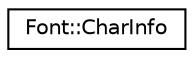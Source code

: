 digraph "Graphical Class Hierarchy"
{
  edge [fontname="Helvetica",fontsize="10",labelfontname="Helvetica",labelfontsize="10"];
  node [fontname="Helvetica",fontsize="10",shape=record];
  rankdir="LR";
  Node1 [label="Font::CharInfo",height=0.2,width=0.4,color="black", fillcolor="white", style="filled",URL="$struct_font_1_1_char_info.html"];
}
